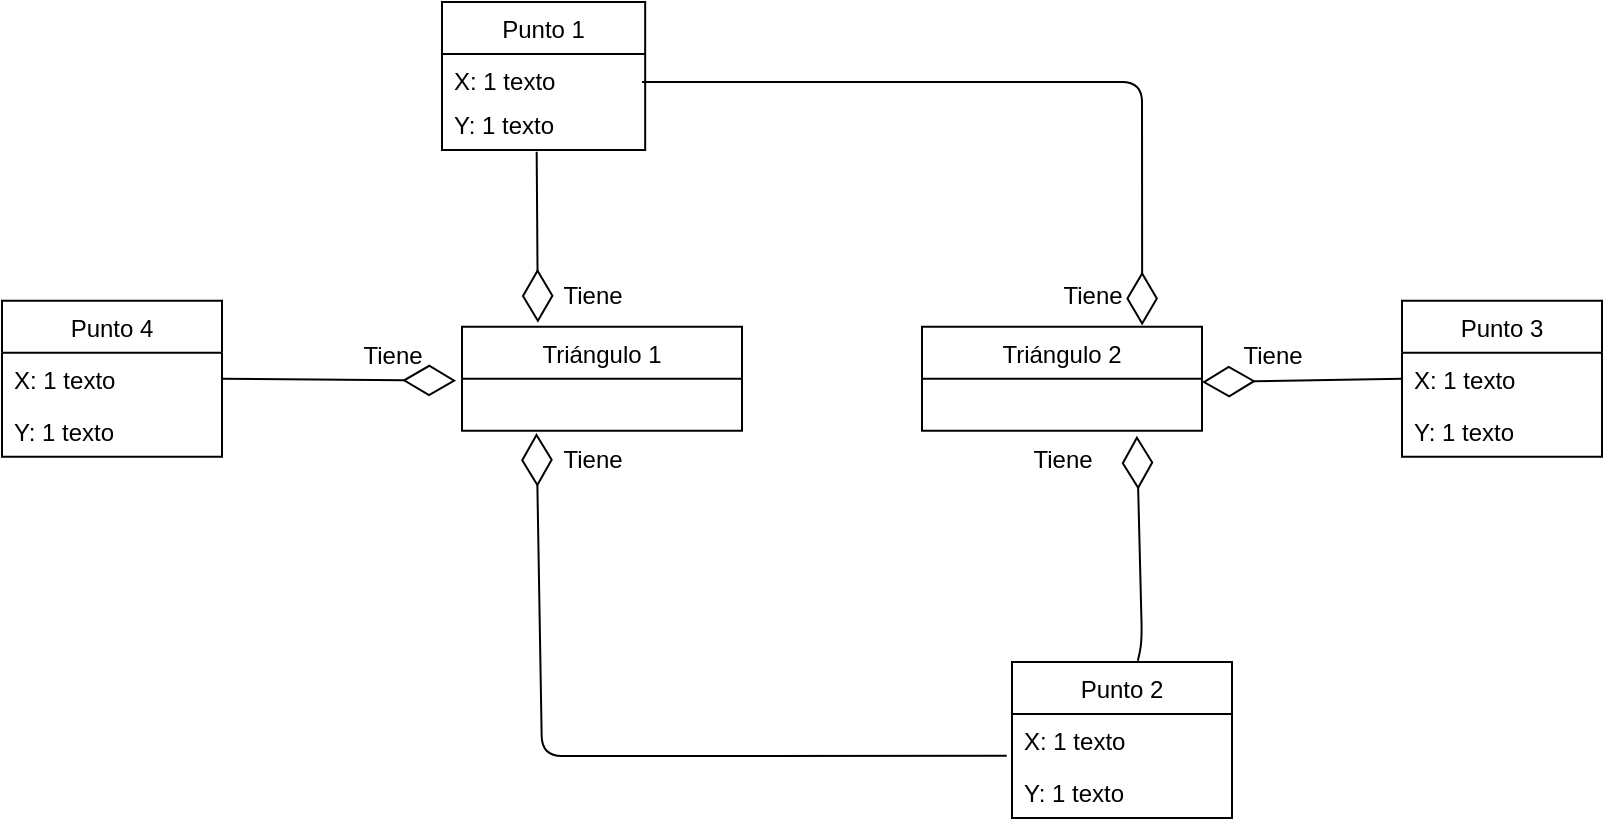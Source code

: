 <mxfile>
    <diagram id="ESs8vtShOxcwyRViF65u" name="Página-1">
        <mxGraphModel dx="1004" dy="541" grid="1" gridSize="10" guides="1" tooltips="1" connect="1" arrows="1" fold="1" page="1" pageScale="1" pageWidth="827" pageHeight="1169" math="0" shadow="0">
            <root>
                <mxCell id="0"/>
                <mxCell id="1" parent="0"/>
                <mxCell id="2" value="Triángulo 2" style="swimlane;fontStyle=0;childLayout=stackLayout;horizontal=1;startSize=26;fillColor=none;horizontalStack=0;resizeParent=1;resizeParentMax=0;resizeLast=0;collapsible=1;marginBottom=0;" vertex="1" parent="1">
                    <mxGeometry x="480" y="202.38" width="140" height="52" as="geometry"/>
                </mxCell>
                <mxCell id="4" value="  " style="text;strokeColor=none;fillColor=none;align=left;verticalAlign=top;spacingLeft=4;spacingRight=4;overflow=hidden;rotatable=0;points=[[0,0.5],[1,0.5]];portConstraint=eastwest;" vertex="1" parent="2">
                    <mxGeometry y="26" width="140" height="26" as="geometry"/>
                </mxCell>
                <mxCell id="6" value="Triángulo 1" style="swimlane;fontStyle=0;childLayout=stackLayout;horizontal=1;startSize=26;fillColor=none;horizontalStack=0;resizeParent=1;resizeParentMax=0;resizeLast=0;collapsible=1;marginBottom=0;" vertex="1" parent="1">
                    <mxGeometry x="250" y="202.38" width="140" height="52" as="geometry"/>
                </mxCell>
                <mxCell id="7" value="  " style="text;strokeColor=none;fillColor=none;align=left;verticalAlign=top;spacingLeft=4;spacingRight=4;overflow=hidden;rotatable=0;points=[[0,0.5],[1,0.5]];portConstraint=eastwest;" vertex="1" parent="6">
                    <mxGeometry y="26" width="140" height="26" as="geometry"/>
                </mxCell>
                <mxCell id="10" value="" style="endArrow=diamondThin;endFill=0;endSize=24;html=1;entryX=0.553;entryY=1.098;entryDx=0;entryDy=0;entryPerimeter=0;exitX=0.572;exitY=-0.008;exitDx=0;exitDy=0;exitPerimeter=0;" edge="1" parent="1" source="11">
                    <mxGeometry width="160" relative="1" as="geometry">
                        <mxPoint x="470" y="360" as="sourcePoint"/>
                        <mxPoint x="587.42" y="256.928" as="targetPoint"/>
                        <Array as="points">
                            <mxPoint x="590" y="360"/>
                        </Array>
                    </mxGeometry>
                </mxCell>
                <mxCell id="11" value="Punto 2" style="swimlane;fontStyle=0;childLayout=stackLayout;horizontal=1;startSize=26;fillColor=none;horizontalStack=0;resizeParent=1;resizeParentMax=0;resizeLast=0;collapsible=1;marginBottom=0;" vertex="1" parent="1">
                    <mxGeometry x="525" y="370" width="110" height="78" as="geometry"/>
                </mxCell>
                <mxCell id="13" value="X: 1 texto" style="text;strokeColor=none;fillColor=none;align=left;verticalAlign=top;spacingLeft=4;spacingRight=4;overflow=hidden;rotatable=0;points=[[0,0.5],[1,0.5]];portConstraint=eastwest;" vertex="1" parent="11">
                    <mxGeometry y="26" width="110" height="26" as="geometry"/>
                </mxCell>
                <mxCell id="14" value="Y: 1 texto" style="text;strokeColor=none;fillColor=none;align=left;verticalAlign=top;spacingLeft=4;spacingRight=4;overflow=hidden;rotatable=0;points=[[0,0.5],[1,0.5]];portConstraint=eastwest;" vertex="1" parent="11">
                    <mxGeometry y="52" width="110" height="26" as="geometry"/>
                </mxCell>
                <mxCell id="15" value="Punto 1" style="swimlane;fontStyle=0;childLayout=stackLayout;horizontal=1;startSize=26;fillColor=none;horizontalStack=0;resizeParent=1;resizeParentMax=0;resizeLast=0;collapsible=1;marginBottom=0;" vertex="1" parent="1">
                    <mxGeometry x="240" y="40" width="101.59" height="74" as="geometry"/>
                </mxCell>
                <mxCell id="16" value="X: 1 texto" style="text;strokeColor=none;fillColor=none;align=left;verticalAlign=top;spacingLeft=4;spacingRight=4;overflow=hidden;rotatable=0;points=[[0,0.5],[1,0.5]];portConstraint=eastwest;" vertex="1" parent="15">
                    <mxGeometry y="26" width="101.59" height="22" as="geometry"/>
                </mxCell>
                <mxCell id="17" value="Y: 1 texto" style="text;strokeColor=none;fillColor=none;align=left;verticalAlign=top;spacingLeft=4;spacingRight=4;overflow=hidden;rotatable=0;points=[[0,0.5],[1,0.5]];portConstraint=eastwest;" vertex="1" parent="15">
                    <mxGeometry y="48" width="101.59" height="26" as="geometry"/>
                </mxCell>
                <mxCell id="19" value="" style="endArrow=diamondThin;endFill=0;endSize=24;html=1;entryX=0.546;entryY=1.045;entryDx=0;entryDy=0;entryPerimeter=0;exitX=-0.024;exitY=0.805;exitDx=0;exitDy=0;exitPerimeter=0;" edge="1" parent="1" source="13">
                    <mxGeometry width="160" relative="1" as="geometry">
                        <mxPoint x="410" y="230" as="sourcePoint"/>
                        <mxPoint x="287.24" y="255.55" as="targetPoint"/>
                        <Array as="points">
                            <mxPoint x="290" y="417"/>
                        </Array>
                    </mxGeometry>
                </mxCell>
                <mxCell id="20" value="" style="endArrow=diamondThin;endFill=0;endSize=24;html=1;entryX=0.551;entryY=-0.038;entryDx=0;entryDy=0;entryPerimeter=0;exitX=0.466;exitY=1.033;exitDx=0;exitDy=0;exitPerimeter=0;" edge="1" parent="1" source="17">
                    <mxGeometry width="160" relative="1" as="geometry">
                        <mxPoint x="269" y="120" as="sourcePoint"/>
                        <mxPoint x="287.94" y="200.404" as="targetPoint"/>
                    </mxGeometry>
                </mxCell>
                <mxCell id="21" value="" style="endArrow=diamondThin;endFill=0;endSize=24;html=1;entryX=0.572;entryY=-0.012;entryDx=0;entryDy=0;entryPerimeter=0;" edge="1" parent="1">
                    <mxGeometry width="160" relative="1" as="geometry">
                        <mxPoint x="340" y="80" as="sourcePoint"/>
                        <mxPoint x="590.08" y="201.756" as="targetPoint"/>
                        <Array as="points">
                            <mxPoint x="590" y="80"/>
                        </Array>
                    </mxGeometry>
                </mxCell>
                <mxCell id="22" value="Punto 4" style="swimlane;fontStyle=0;childLayout=stackLayout;horizontal=1;startSize=26;fillColor=none;horizontalStack=0;resizeParent=1;resizeParentMax=0;resizeLast=0;collapsible=1;marginBottom=0;" vertex="1" parent="1">
                    <mxGeometry x="20" y="189.38" width="110" height="78" as="geometry"/>
                </mxCell>
                <mxCell id="24" value="X: 1 texto" style="text;strokeColor=none;fillColor=none;align=left;verticalAlign=top;spacingLeft=4;spacingRight=4;overflow=hidden;rotatable=0;points=[[0,0.5],[1,0.5]];portConstraint=eastwest;" vertex="1" parent="22">
                    <mxGeometry y="26" width="110" height="26" as="geometry"/>
                </mxCell>
                <mxCell id="25" value="Y: 1 texto" style="text;strokeColor=none;fillColor=none;align=left;verticalAlign=top;spacingLeft=4;spacingRight=4;overflow=hidden;rotatable=0;points=[[0,0.5],[1,0.5]];portConstraint=eastwest;" vertex="1" parent="22">
                    <mxGeometry y="52" width="110" height="26" as="geometry"/>
                </mxCell>
                <mxCell id="26" value="Punto 3" style="swimlane;fontStyle=0;childLayout=stackLayout;horizontal=1;startSize=26;fillColor=none;horizontalStack=0;resizeParent=1;resizeParentMax=0;resizeLast=0;collapsible=1;marginBottom=0;" vertex="1" parent="1">
                    <mxGeometry x="720" y="189.38" width="100" height="78" as="geometry"/>
                </mxCell>
                <mxCell id="28" value="X: 1 texto" style="text;strokeColor=none;fillColor=none;align=left;verticalAlign=top;spacingLeft=4;spacingRight=4;overflow=hidden;rotatable=0;points=[[0,0.5],[1,0.5]];portConstraint=eastwest;" vertex="1" parent="26">
                    <mxGeometry y="26" width="100" height="26" as="geometry"/>
                </mxCell>
                <mxCell id="29" value="Y: 1 texto" style="text;strokeColor=none;fillColor=none;align=left;verticalAlign=top;spacingLeft=4;spacingRight=4;overflow=hidden;rotatable=0;points=[[0,0.5],[1,0.5]];portConstraint=eastwest;" vertex="1" parent="26">
                    <mxGeometry y="52" width="100" height="26" as="geometry"/>
                </mxCell>
                <mxCell id="31" value="" style="endArrow=diamondThin;endFill=0;endSize=24;html=1;entryX=1;entryY=0.064;entryDx=0;entryDy=0;entryPerimeter=0;exitX=0;exitY=0.5;exitDx=0;exitDy=0;" edge="1" parent="1" source="28" target="4">
                    <mxGeometry width="160" relative="1" as="geometry">
                        <mxPoint x="380" y="230" as="sourcePoint"/>
                        <mxPoint x="540" y="230" as="targetPoint"/>
                    </mxGeometry>
                </mxCell>
                <mxCell id="32" value="" style="endArrow=diamondThin;endFill=0;endSize=24;html=1;exitX=1;exitY=0.5;exitDx=0;exitDy=0;entryX=-0.021;entryY=0.037;entryDx=0;entryDy=0;entryPerimeter=0;" edge="1" parent="1" source="24" target="7">
                    <mxGeometry width="160" relative="1" as="geometry">
                        <mxPoint x="380" y="230" as="sourcePoint"/>
                        <mxPoint x="180" y="228" as="targetPoint"/>
                    </mxGeometry>
                </mxCell>
                <mxCell id="35" value="Tiene" style="text;html=1;align=center;verticalAlign=middle;resizable=0;points=[];autosize=1;strokeColor=none;fillColor=none;" vertex="1" parent="1">
                    <mxGeometry x="630" y="202.38" width="50" height="30" as="geometry"/>
                </mxCell>
                <mxCell id="36" value="Tiene" style="text;html=1;align=center;verticalAlign=middle;resizable=0;points=[];autosize=1;strokeColor=none;fillColor=none;" vertex="1" parent="1">
                    <mxGeometry x="525" y="254.38" width="50" height="30" as="geometry"/>
                </mxCell>
                <mxCell id="37" value="Tiene" style="text;html=1;align=center;verticalAlign=middle;resizable=0;points=[];autosize=1;strokeColor=none;fillColor=none;" vertex="1" parent="1">
                    <mxGeometry x="540" y="172.38" width="50" height="30" as="geometry"/>
                </mxCell>
                <mxCell id="38" value="Tiene" style="text;html=1;align=center;verticalAlign=middle;resizable=0;points=[];autosize=1;strokeColor=none;fillColor=none;" vertex="1" parent="1">
                    <mxGeometry x="290" y="254.38" width="50" height="30" as="geometry"/>
                </mxCell>
                <mxCell id="39" value="Tiene" style="text;html=1;align=center;verticalAlign=middle;resizable=0;points=[];autosize=1;strokeColor=none;fillColor=none;" vertex="1" parent="1">
                    <mxGeometry x="290" y="172.38" width="50" height="30" as="geometry"/>
                </mxCell>
                <mxCell id="40" value="Tiene" style="text;html=1;align=center;verticalAlign=middle;resizable=0;points=[];autosize=1;strokeColor=none;fillColor=none;" vertex="1" parent="1">
                    <mxGeometry x="190" y="202.38" width="50" height="30" as="geometry"/>
                </mxCell>
            </root>
        </mxGraphModel>
    </diagram>
</mxfile>

